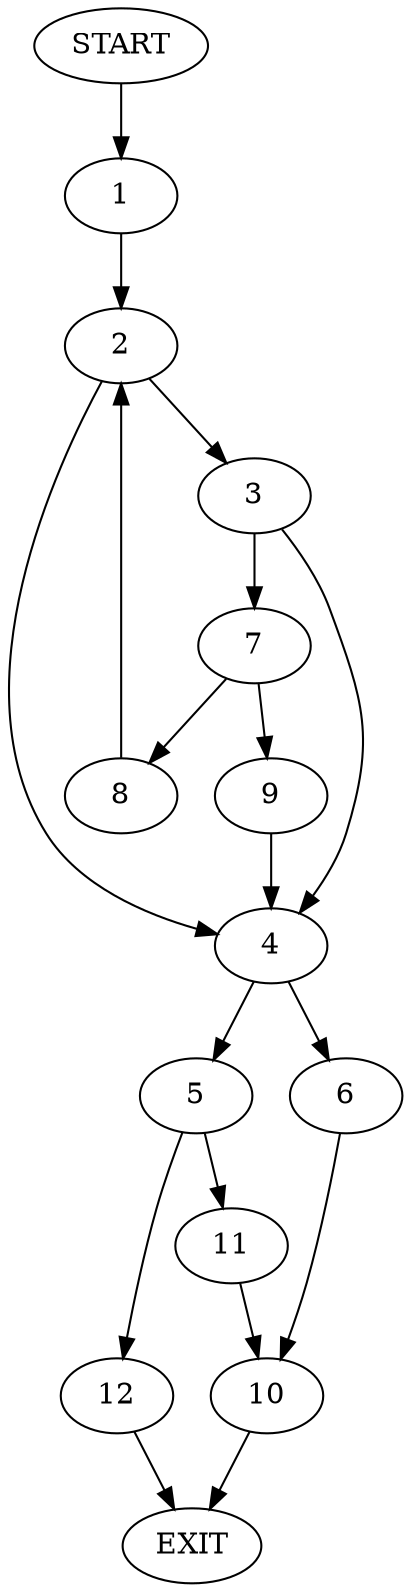 digraph {
0 [label="START"]
13 [label="EXIT"]
0 -> 1
1 -> 2
2 -> 3
2 -> 4
4 -> 5
4 -> 6
3 -> 7
3 -> 4
7 -> 8
7 -> 9
8 -> 2
9 -> 4
6 -> 10
5 -> 11
5 -> 12
11 -> 10
12 -> 13
10 -> 13
}
